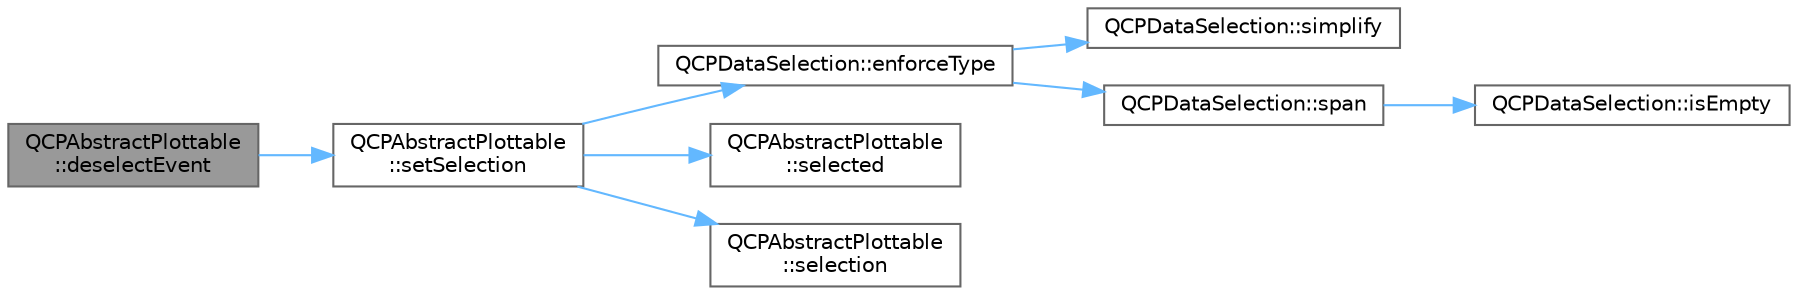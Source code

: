 digraph "QCPAbstractPlottable::deselectEvent"
{
 // LATEX_PDF_SIZE
  bgcolor="transparent";
  edge [fontname=Helvetica,fontsize=10,labelfontname=Helvetica,labelfontsize=10];
  node [fontname=Helvetica,fontsize=10,shape=box,height=0.2,width=0.4];
  rankdir="LR";
  Node1 [label="QCPAbstractPlottable\l::deselectEvent",height=0.2,width=0.4,color="gray40", fillcolor="grey60", style="filled", fontcolor="black",tooltip=" "];
  Node1 -> Node2 [color="steelblue1",style="solid"];
  Node2 [label="QCPAbstractPlottable\l::setSelection",height=0.2,width=0.4,color="grey40", fillcolor="white", style="filled",URL="$class_q_c_p_abstract_plottable.html#a219bc5403a9d85d3129165ec3f5ae436",tooltip=" "];
  Node2 -> Node3 [color="steelblue1",style="solid"];
  Node3 [label="QCPDataSelection::enforceType",height=0.2,width=0.4,color="grey40", fillcolor="white", style="filled",URL="$class_q_c_p_data_selection.html#a17b84d852911531d229f4a76aa239a75",tooltip=" "];
  Node3 -> Node4 [color="steelblue1",style="solid"];
  Node4 [label="QCPDataSelection::simplify",height=0.2,width=0.4,color="grey40", fillcolor="white", style="filled",URL="$class_q_c_p_data_selection.html#a4a2fbad1a6e4d1dd26fdfdf88956f2a4",tooltip=" "];
  Node3 -> Node5 [color="steelblue1",style="solid"];
  Node5 [label="QCPDataSelection::span",height=0.2,width=0.4,color="grey40", fillcolor="white", style="filled",URL="$class_q_c_p_data_selection.html#a890f9291e0b7f065747040de5d68ff7d",tooltip=" "];
  Node5 -> Node6 [color="steelblue1",style="solid"];
  Node6 [label="QCPDataSelection::isEmpty",height=0.2,width=0.4,color="grey40", fillcolor="white", style="filled",URL="$class_q_c_p_data_selection.html#a7f7526b475998dc0c3d6c376b24736c9",tooltip=" "];
  Node2 -> Node7 [color="steelblue1",style="solid"];
  Node7 [label="QCPAbstractPlottable\l::selected",height=0.2,width=0.4,color="grey40", fillcolor="white", style="filled",URL="$class_q_c_p_abstract_plottable.html#a0b3b514474fe93354fc74cfc144184b4",tooltip=" "];
  Node2 -> Node8 [color="steelblue1",style="solid"];
  Node8 [label="QCPAbstractPlottable\l::selection",height=0.2,width=0.4,color="grey40", fillcolor="white", style="filled",URL="$class_q_c_p_abstract_plottable.html#a040bf09f41d456284cfd39cc37aa068f",tooltip=" "];
}
